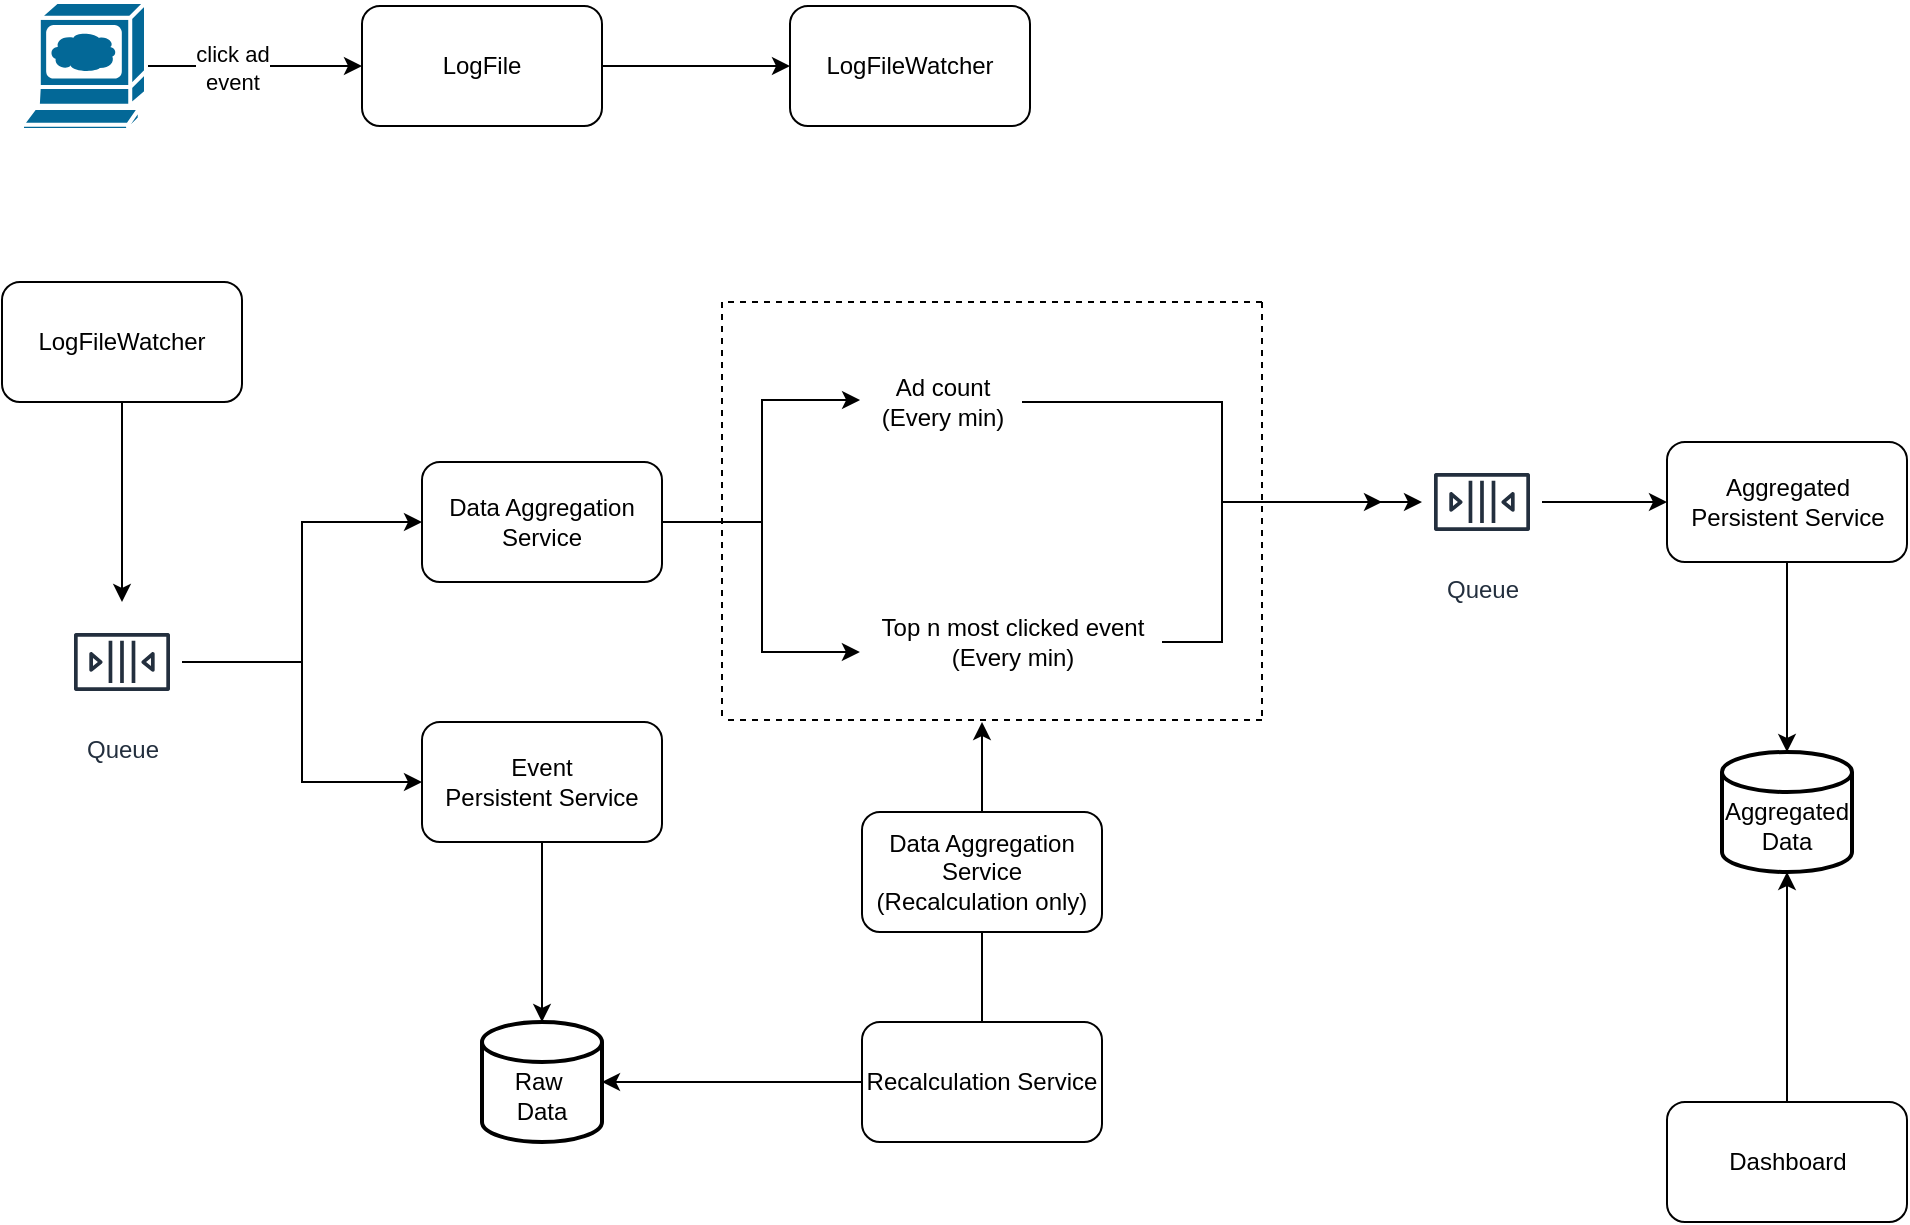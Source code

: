 <mxfile version="26.2.14">
  <diagram name="Page-1" id="WIbQUbj1acmJuTs8AD88">
    <mxGraphModel dx="946" dy="561" grid="1" gridSize="10" guides="1" tooltips="1" connect="1" arrows="1" fold="1" page="1" pageScale="1" pageWidth="827" pageHeight="1169" math="0" shadow="0">
      <root>
        <mxCell id="0" />
        <mxCell id="1" parent="0" />
        <mxCell id="HN7D66_A-J5JgjkZZZL6-4" style="edgeStyle=orthogonalEdgeStyle;rounded=0;orthogonalLoop=1;jettySize=auto;html=1;" edge="1" parent="1" source="HN7D66_A-J5JgjkZZZL6-2" target="HN7D66_A-J5JgjkZZZL6-3">
          <mxGeometry relative="1" as="geometry" />
        </mxCell>
        <mxCell id="HN7D66_A-J5JgjkZZZL6-8" value="click ad&lt;div&gt;event&lt;/div&gt;" style="edgeLabel;html=1;align=center;verticalAlign=middle;resizable=0;points=[];" vertex="1" connectable="0" parent="HN7D66_A-J5JgjkZZZL6-4">
          <mxGeometry x="-0.204" y="-1" relative="1" as="geometry">
            <mxPoint as="offset" />
          </mxGeometry>
        </mxCell>
        <mxCell id="HN7D66_A-J5JgjkZZZL6-2" value="" style="shape=mxgraph.cisco.computers_and_peripherals.web_browser;html=1;pointerEvents=1;dashed=0;fillColor=#036897;strokeColor=#ffffff;strokeWidth=2;verticalLabelPosition=bottom;verticalAlign=top;align=center;outlineConnect=0;" vertex="1" parent="1">
          <mxGeometry x="30" y="120" width="62" height="64" as="geometry" />
        </mxCell>
        <mxCell id="HN7D66_A-J5JgjkZZZL6-6" style="edgeStyle=orthogonalEdgeStyle;rounded=0;orthogonalLoop=1;jettySize=auto;html=1;" edge="1" parent="1" source="HN7D66_A-J5JgjkZZZL6-3" target="HN7D66_A-J5JgjkZZZL6-5">
          <mxGeometry relative="1" as="geometry" />
        </mxCell>
        <mxCell id="HN7D66_A-J5JgjkZZZL6-3" value="LogFile" style="rounded=1;whiteSpace=wrap;html=1;" vertex="1" parent="1">
          <mxGeometry x="200" y="122" width="120" height="60" as="geometry" />
        </mxCell>
        <mxCell id="HN7D66_A-J5JgjkZZZL6-5" value="LogFileWatcher" style="rounded=1;whiteSpace=wrap;html=1;" vertex="1" parent="1">
          <mxGeometry x="414" y="122" width="120" height="60" as="geometry" />
        </mxCell>
        <mxCell id="HN7D66_A-J5JgjkZZZL6-29" style="edgeStyle=orthogonalEdgeStyle;rounded=0;orthogonalLoop=1;jettySize=auto;html=1;" edge="1" parent="1" source="HN7D66_A-J5JgjkZZZL6-7" target="HN7D66_A-J5JgjkZZZL6-28">
          <mxGeometry relative="1" as="geometry" />
        </mxCell>
        <mxCell id="HN7D66_A-J5JgjkZZZL6-7" value="LogFileWatcher" style="rounded=1;whiteSpace=wrap;html=1;" vertex="1" parent="1">
          <mxGeometry x="20" y="260" width="120" height="60" as="geometry" />
        </mxCell>
        <mxCell id="HN7D66_A-J5JgjkZZZL6-40" style="edgeStyle=orthogonalEdgeStyle;rounded=0;orthogonalLoop=1;jettySize=auto;html=1;entryX=-0.007;entryY=0.625;entryDx=0;entryDy=0;entryPerimeter=0;" edge="1" parent="1" source="HN7D66_A-J5JgjkZZZL6-9" target="HN7D66_A-J5JgjkZZZL6-38">
          <mxGeometry relative="1" as="geometry" />
        </mxCell>
        <mxCell id="HN7D66_A-J5JgjkZZZL6-9" value="Data Aggregation Service" style="rounded=1;whiteSpace=wrap;html=1;" vertex="1" parent="1">
          <mxGeometry x="230" y="350" width="120" height="60" as="geometry" />
        </mxCell>
        <mxCell id="HN7D66_A-J5JgjkZZZL6-13" value="&lt;br&gt;Raw&amp;nbsp;&lt;div&gt;Data&lt;/div&gt;" style="strokeWidth=2;html=1;shape=mxgraph.flowchart.database;whiteSpace=wrap;" vertex="1" parent="1">
          <mxGeometry x="260" y="630" width="60" height="60" as="geometry" />
        </mxCell>
        <mxCell id="HN7D66_A-J5JgjkZZZL6-19" value="&lt;br&gt;Aggregated&lt;br&gt;Data" style="strokeWidth=2;html=1;shape=mxgraph.flowchart.database;whiteSpace=wrap;" vertex="1" parent="1">
          <mxGeometry x="880" y="495" width="65" height="60" as="geometry" />
        </mxCell>
        <mxCell id="HN7D66_A-J5JgjkZZZL6-24" value="Dashboard" style="rounded=1;whiteSpace=wrap;html=1;" vertex="1" parent="1">
          <mxGeometry x="852.5" y="670" width="120" height="60" as="geometry" />
        </mxCell>
        <mxCell id="HN7D66_A-J5JgjkZZZL6-25" style="edgeStyle=orthogonalEdgeStyle;rounded=0;orthogonalLoop=1;jettySize=auto;html=1;entryX=0.5;entryY=1;entryDx=0;entryDy=0;entryPerimeter=0;" edge="1" parent="1" source="HN7D66_A-J5JgjkZZZL6-24" target="HN7D66_A-J5JgjkZZZL6-19">
          <mxGeometry relative="1" as="geometry" />
        </mxCell>
        <mxCell id="HN7D66_A-J5JgjkZZZL6-30" style="edgeStyle=orthogonalEdgeStyle;rounded=0;orthogonalLoop=1;jettySize=auto;html=1;entryX=0;entryY=0.5;entryDx=0;entryDy=0;" edge="1" parent="1" source="HN7D66_A-J5JgjkZZZL6-28" target="HN7D66_A-J5JgjkZZZL6-9">
          <mxGeometry relative="1" as="geometry" />
        </mxCell>
        <mxCell id="HN7D66_A-J5JgjkZZZL6-32" style="edgeStyle=orthogonalEdgeStyle;rounded=0;orthogonalLoop=1;jettySize=auto;html=1;" edge="1" parent="1" source="HN7D66_A-J5JgjkZZZL6-28" target="HN7D66_A-J5JgjkZZZL6-31">
          <mxGeometry relative="1" as="geometry" />
        </mxCell>
        <mxCell id="HN7D66_A-J5JgjkZZZL6-28" value="Queue" style="sketch=0;outlineConnect=0;fontColor=#232F3E;gradientColor=none;strokeColor=#232F3E;fillColor=#ffffff;dashed=0;verticalLabelPosition=bottom;verticalAlign=top;align=center;html=1;fontSize=12;fontStyle=0;aspect=fixed;shape=mxgraph.aws4.resourceIcon;resIcon=mxgraph.aws4.queue;" vertex="1" parent="1">
          <mxGeometry x="50" y="420" width="60" height="60" as="geometry" />
        </mxCell>
        <mxCell id="HN7D66_A-J5JgjkZZZL6-33" style="edgeStyle=orthogonalEdgeStyle;rounded=0;orthogonalLoop=1;jettySize=auto;html=1;" edge="1" parent="1" source="HN7D66_A-J5JgjkZZZL6-31" target="HN7D66_A-J5JgjkZZZL6-13">
          <mxGeometry relative="1" as="geometry" />
        </mxCell>
        <mxCell id="HN7D66_A-J5JgjkZZZL6-31" value="Event&lt;br&gt;Persistent Service" style="rounded=1;whiteSpace=wrap;html=1;" vertex="1" parent="1">
          <mxGeometry x="230" y="480" width="120" height="60" as="geometry" />
        </mxCell>
        <mxCell id="HN7D66_A-J5JgjkZZZL6-56" style="edgeStyle=orthogonalEdgeStyle;rounded=0;orthogonalLoop=1;jettySize=auto;html=1;" edge="1" parent="1" source="HN7D66_A-J5JgjkZZZL6-34">
          <mxGeometry relative="1" as="geometry">
            <mxPoint x="510" y="480" as="targetPoint" />
          </mxGeometry>
        </mxCell>
        <mxCell id="HN7D66_A-J5JgjkZZZL6-34" value="Recalculation Service" style="rounded=1;whiteSpace=wrap;html=1;" vertex="1" parent="1">
          <mxGeometry x="450" y="630" width="120" height="60" as="geometry" />
        </mxCell>
        <mxCell id="HN7D66_A-J5JgjkZZZL6-35" style="edgeStyle=orthogonalEdgeStyle;rounded=0;orthogonalLoop=1;jettySize=auto;html=1;entryX=1;entryY=0.5;entryDx=0;entryDy=0;entryPerimeter=0;" edge="1" parent="1" source="HN7D66_A-J5JgjkZZZL6-34" target="HN7D66_A-J5JgjkZZZL6-13">
          <mxGeometry relative="1" as="geometry" />
        </mxCell>
        <mxCell id="HN7D66_A-J5JgjkZZZL6-44" style="edgeStyle=orthogonalEdgeStyle;rounded=0;orthogonalLoop=1;jettySize=auto;html=1;" edge="1" parent="1" source="HN7D66_A-J5JgjkZZZL6-37" target="HN7D66_A-J5JgjkZZZL6-43">
          <mxGeometry relative="1" as="geometry" />
        </mxCell>
        <mxCell id="HN7D66_A-J5JgjkZZZL6-37" value="Ad count&lt;br&gt;(Every min)" style="text;html=1;align=center;verticalAlign=middle;resizable=0;points=[];autosize=1;strokeColor=none;fillColor=none;" vertex="1" parent="1">
          <mxGeometry x="450" y="300" width="80" height="40" as="geometry" />
        </mxCell>
        <mxCell id="HN7D66_A-J5JgjkZZZL6-45" style="edgeStyle=orthogonalEdgeStyle;rounded=0;orthogonalLoop=1;jettySize=auto;html=1;" edge="1" parent="1" source="HN7D66_A-J5JgjkZZZL6-38">
          <mxGeometry relative="1" as="geometry">
            <mxPoint x="710" y="370" as="targetPoint" />
            <Array as="points">
              <mxPoint x="630" y="440" />
              <mxPoint x="630" y="370" />
            </Array>
          </mxGeometry>
        </mxCell>
        <mxCell id="HN7D66_A-J5JgjkZZZL6-38" value="Top n most clicked event&lt;br&gt;(Every min)" style="text;html=1;align=center;verticalAlign=middle;resizable=0;points=[];autosize=1;strokeColor=none;fillColor=none;" vertex="1" parent="1">
          <mxGeometry x="450" y="420" width="150" height="40" as="geometry" />
        </mxCell>
        <mxCell id="HN7D66_A-J5JgjkZZZL6-41" style="edgeStyle=orthogonalEdgeStyle;rounded=0;orthogonalLoop=1;jettySize=auto;html=1;entryX=-0.012;entryY=0.475;entryDx=0;entryDy=0;entryPerimeter=0;" edge="1" parent="1" source="HN7D66_A-J5JgjkZZZL6-9" target="HN7D66_A-J5JgjkZZZL6-37">
          <mxGeometry relative="1" as="geometry" />
        </mxCell>
        <mxCell id="HN7D66_A-J5JgjkZZZL6-42" value="Aggregated&lt;br&gt;Persistent Service" style="rounded=1;whiteSpace=wrap;html=1;" vertex="1" parent="1">
          <mxGeometry x="852.5" y="340" width="120" height="60" as="geometry" />
        </mxCell>
        <mxCell id="HN7D66_A-J5JgjkZZZL6-46" style="edgeStyle=orthogonalEdgeStyle;rounded=0;orthogonalLoop=1;jettySize=auto;html=1;" edge="1" parent="1" source="HN7D66_A-J5JgjkZZZL6-43" target="HN7D66_A-J5JgjkZZZL6-42">
          <mxGeometry relative="1" as="geometry" />
        </mxCell>
        <mxCell id="HN7D66_A-J5JgjkZZZL6-43" value="Queue" style="sketch=0;outlineConnect=0;fontColor=#232F3E;gradientColor=none;strokeColor=#232F3E;fillColor=#ffffff;dashed=0;verticalLabelPosition=bottom;verticalAlign=top;align=center;html=1;fontSize=12;fontStyle=0;aspect=fixed;shape=mxgraph.aws4.resourceIcon;resIcon=mxgraph.aws4.queue;" vertex="1" parent="1">
          <mxGeometry x="730" y="340" width="60" height="60" as="geometry" />
        </mxCell>
        <mxCell id="HN7D66_A-J5JgjkZZZL6-47" style="edgeStyle=orthogonalEdgeStyle;rounded=0;orthogonalLoop=1;jettySize=auto;html=1;entryX=0.5;entryY=0;entryDx=0;entryDy=0;entryPerimeter=0;" edge="1" parent="1" source="HN7D66_A-J5JgjkZZZL6-42" target="HN7D66_A-J5JgjkZZZL6-19">
          <mxGeometry relative="1" as="geometry" />
        </mxCell>
        <mxCell id="HN7D66_A-J5JgjkZZZL6-48" value="" style="endArrow=none;html=1;rounded=0;dashed=1;fontStyle=1;fontSize=28;" edge="1" parent="1">
          <mxGeometry relative="1" as="geometry">
            <mxPoint x="380" y="270" as="sourcePoint" />
            <mxPoint x="380" y="480" as="targetPoint" />
          </mxGeometry>
        </mxCell>
        <mxCell id="HN7D66_A-J5JgjkZZZL6-49" value="" style="resizable=0;html=1;whiteSpace=wrap;align=right;verticalAlign=bottom;" connectable="0" vertex="1" parent="HN7D66_A-J5JgjkZZZL6-48">
          <mxGeometry x="1" relative="1" as="geometry" />
        </mxCell>
        <mxCell id="HN7D66_A-J5JgjkZZZL6-50" value="" style="endArrow=none;html=1;rounded=0;dashed=1;fontStyle=1;fontSize=28;" edge="1" parent="1">
          <mxGeometry relative="1" as="geometry">
            <mxPoint x="650" y="270" as="sourcePoint" />
            <mxPoint x="650" y="480" as="targetPoint" />
          </mxGeometry>
        </mxCell>
        <mxCell id="HN7D66_A-J5JgjkZZZL6-51" value="" style="resizable=0;html=1;whiteSpace=wrap;align=right;verticalAlign=bottom;" connectable="0" vertex="1" parent="HN7D66_A-J5JgjkZZZL6-50">
          <mxGeometry x="1" relative="1" as="geometry" />
        </mxCell>
        <mxCell id="HN7D66_A-J5JgjkZZZL6-52" value="" style="endArrow=none;html=1;rounded=0;dashed=1;fontStyle=1;fontSize=28;" edge="1" parent="1">
          <mxGeometry relative="1" as="geometry">
            <mxPoint x="650" y="270" as="sourcePoint" />
            <mxPoint x="380" y="270" as="targetPoint" />
          </mxGeometry>
        </mxCell>
        <mxCell id="HN7D66_A-J5JgjkZZZL6-53" value="" style="resizable=0;html=1;whiteSpace=wrap;align=right;verticalAlign=bottom;" connectable="0" vertex="1" parent="HN7D66_A-J5JgjkZZZL6-52">
          <mxGeometry x="1" relative="1" as="geometry" />
        </mxCell>
        <mxCell id="HN7D66_A-J5JgjkZZZL6-54" value="" style="endArrow=none;html=1;rounded=0;dashed=1;fontStyle=1;fontSize=28;" edge="1" parent="1">
          <mxGeometry relative="1" as="geometry">
            <mxPoint x="650" y="479" as="sourcePoint" />
            <mxPoint x="380" y="479" as="targetPoint" />
          </mxGeometry>
        </mxCell>
        <mxCell id="HN7D66_A-J5JgjkZZZL6-55" value="" style="resizable=0;html=1;whiteSpace=wrap;align=right;verticalAlign=bottom;" connectable="0" vertex="1" parent="HN7D66_A-J5JgjkZZZL6-54">
          <mxGeometry x="1" relative="1" as="geometry" />
        </mxCell>
        <mxCell id="HN7D66_A-J5JgjkZZZL6-57" value="Data Aggregation Service&lt;br&gt;(Recalculation only)" style="rounded=1;whiteSpace=wrap;html=1;" vertex="1" parent="1">
          <mxGeometry x="450" y="525" width="120" height="60" as="geometry" />
        </mxCell>
      </root>
    </mxGraphModel>
  </diagram>
</mxfile>
